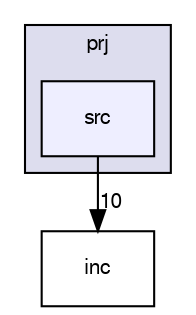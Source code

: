 digraph "/home/wojciech/Documents/PO_Obiekty_klasy_nieprzespane_noce/z6/prj/src" {
  compound=true
  node [ fontsize="10", fontname="FreeSans"];
  edge [ labelfontsize="10", labelfontname="FreeSans"];
  subgraph clusterdir_a33f836eff0431b70f45e502aaab53c1 {
    graph [ bgcolor="#ddddee", pencolor="black", label="prj" fontname="FreeSans", fontsize="10", URL="dir_a33f836eff0431b70f45e502aaab53c1.html"]
  dir_b2d4c21d3c37447583dd1cde508f25df [shape=box, label="src", style="filled", fillcolor="#eeeeff", pencolor="black", URL="dir_b2d4c21d3c37447583dd1cde508f25df.html"];
  }
  dir_059863a136c89df9e1808d2f38c2eed5 [shape=box label="inc" URL="dir_059863a136c89df9e1808d2f38c2eed5.html"];
  dir_b2d4c21d3c37447583dd1cde508f25df->dir_059863a136c89df9e1808d2f38c2eed5 [headlabel="10", labeldistance=1.5 headhref="dir_000009_000008.html"];
}
